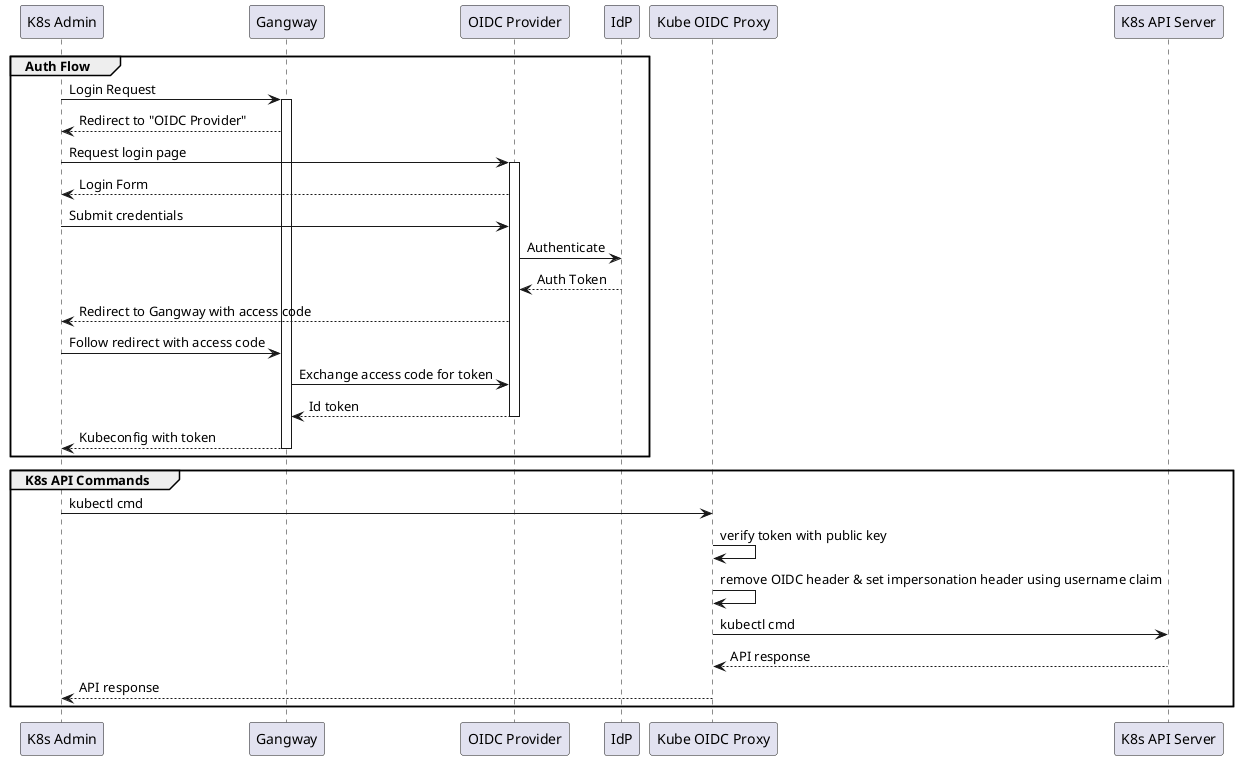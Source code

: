 @startuml AKS-OIDC-Login-and-K8s-Request
group Auth Flow
    "K8s Admin"->Gangway: Login Request
    activate Gangway 
    Gangway -->"K8s Admin": Redirect to "OIDC Provider"
    "K8s Admin" -> "OIDC Provider":Request login page
    activate "OIDC Provider" 
    "OIDC Provider" --> "K8s Admin": Login Form
    "K8s Admin"-> "OIDC Provider": Submit credentials
    "OIDC Provider" -> IdP: Authenticate
    IdP --> "OIDC Provider": Auth Token
    "OIDC Provider" --> "K8s Admin": Redirect to Gangway with access code
    "K8s Admin" -> Gangway: Follow redirect with access code
    Gangway -> "OIDC Provider": Exchange access code for token
    "OIDC Provider" --> Gangway: Id token
    deactivate "OIDC Provider"
    Gangway --> "K8s Admin": Kubeconfig with token
    deactivate Gangway
end
group K8s API Commands
    "K8s Admin"->"Kube OIDC Proxy": kubectl cmd
    "Kube OIDC Proxy" -> "Kube OIDC Proxy": verify token with public key
    "Kube OIDC Proxy" -> "Kube OIDC Proxy": remove OIDC header & set impersonation header using username claim
    "Kube OIDC Proxy" -> "K8s API Server": kubectl cmd
    "K8s API Server" --> "Kube OIDC Proxy": API response
    "Kube OIDC Proxy" --> "K8s Admin": API response
end
@enduml 
